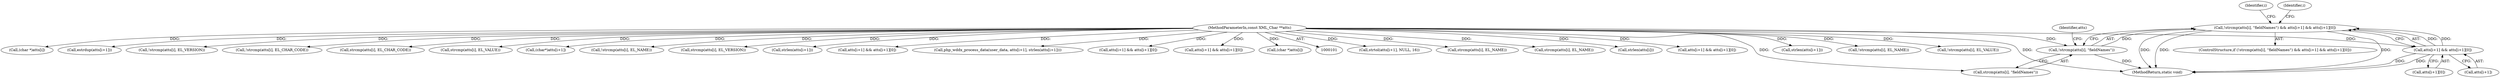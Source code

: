 digraph "0_php-src_c4cca4c20e75359c9a13a1f9a36cb7b4e9601d29?w=1@API" {
"1000618" [label="(Call,!strcmp(atts[i], \"fieldNames\") && atts[i+1] && atts[i+1][0])"];
"1000619" [label="(Call,!strcmp(atts[i], \"fieldNames\"))"];
"1000104" [label="(MethodParameterIn,const XML_Char **atts)"];
"1000625" [label="(Call,atts[i+1] && atts[i+1][0])"];
"1000284" [label="(Call,strtol(atts[i+1], NULL, 16))"];
"1000779" [label="(Call,strcmp(atts[i], EL_NAME))"];
"1000625" [label="(Call,atts[i+1] && atts[i+1][0])"];
"1000620" [label="(Call,strcmp(atts[i], \"fieldNames\"))"];
"1000545" [label="(Call,strcmp(atts[i], EL_NAME))"];
"1000654" [label="(Call,strlen(atts[i]))"];
"1000784" [label="(Call,atts[i+1] && atts[i+1][0])"];
"1000626" [label="(Call,atts[i+1])"];
"1000893" [label="(MethodReturn,static void)"];
"1000416" [label="(Call,strlen(atts[i+1]))"];
"1000627" [label="(Identifier,atts)"];
"1000778" [label="(Call,!strcmp(atts[i], EL_NAME))"];
"1000361" [label="(Call,!strcmp(atts[i], EL_VALUE))"];
"1000660" [label="(Call,(char *)atts[i])"];
"1000576" [label="(Call,estrdup(atts[i+1]))"];
"1000133" [label="(Call,!strcmp(atts[i], EL_VERSION))"];
"1000256" [label="(Call,!strcmp(atts[i], EL_CHAR_CODE))"];
"1000257" [label="(Call,strcmp(atts[i], EL_CHAR_CODE))"];
"1000362" [label="(Call,strcmp(atts[i], EL_VALUE))"];
"1000617" [label="(ControlStructure,if (!strcmp(atts[i], \"fieldNames\") && atts[i+1] && atts[i+1][0]))"];
"1000822" [label="(Call,(char*)atts[i+1])"];
"1000544" [label="(Call,!strcmp(atts[i], EL_NAME))"];
"1000615" [label="(Identifier,i)"];
"1000645" [label="(Identifier,i)"];
"1000134" [label="(Call,strcmp(atts[i], EL_VERSION))"];
"1000830" [label="(Call,strlen(atts[i+1]))"];
"1000367" [label="(Call,atts[i+1] && atts[i+1][0])"];
"1000409" [label="(Call,php_wddx_process_data(user_data, atts[i+1], strlen(atts[i+1])))"];
"1000262" [label="(Call,atts[i+1] && atts[i+1][0])"];
"1000619" [label="(Call,!strcmp(atts[i], \"fieldNames\"))"];
"1000104" [label="(MethodParameterIn,const XML_Char **atts)"];
"1000618" [label="(Call,!strcmp(atts[i], \"fieldNames\") && atts[i+1] && atts[i+1][0])"];
"1000550" [label="(Call,atts[i+1] && atts[i+1][0])"];
"1000649" [label="(Call,(char *)atts[i])"];
"1000631" [label="(Call,atts[i+1][0])"];
"1000618" -> "1000617"  [label="AST: "];
"1000618" -> "1000619"  [label="CFG: "];
"1000618" -> "1000625"  [label="CFG: "];
"1000619" -> "1000618"  [label="AST: "];
"1000625" -> "1000618"  [label="AST: "];
"1000645" -> "1000618"  [label="CFG: "];
"1000615" -> "1000618"  [label="CFG: "];
"1000618" -> "1000893"  [label="DDG: "];
"1000618" -> "1000893"  [label="DDG: "];
"1000618" -> "1000893"  [label="DDG: "];
"1000619" -> "1000618"  [label="DDG: "];
"1000625" -> "1000618"  [label="DDG: "];
"1000625" -> "1000618"  [label="DDG: "];
"1000619" -> "1000620"  [label="CFG: "];
"1000620" -> "1000619"  [label="AST: "];
"1000627" -> "1000619"  [label="CFG: "];
"1000619" -> "1000893"  [label="DDG: "];
"1000104" -> "1000619"  [label="DDG: "];
"1000104" -> "1000101"  [label="AST: "];
"1000104" -> "1000893"  [label="DDG: "];
"1000104" -> "1000133"  [label="DDG: "];
"1000104" -> "1000134"  [label="DDG: "];
"1000104" -> "1000256"  [label="DDG: "];
"1000104" -> "1000257"  [label="DDG: "];
"1000104" -> "1000262"  [label="DDG: "];
"1000104" -> "1000284"  [label="DDG: "];
"1000104" -> "1000361"  [label="DDG: "];
"1000104" -> "1000362"  [label="DDG: "];
"1000104" -> "1000367"  [label="DDG: "];
"1000104" -> "1000409"  [label="DDG: "];
"1000104" -> "1000416"  [label="DDG: "];
"1000104" -> "1000544"  [label="DDG: "];
"1000104" -> "1000545"  [label="DDG: "];
"1000104" -> "1000550"  [label="DDG: "];
"1000104" -> "1000576"  [label="DDG: "];
"1000104" -> "1000620"  [label="DDG: "];
"1000104" -> "1000625"  [label="DDG: "];
"1000104" -> "1000649"  [label="DDG: "];
"1000104" -> "1000654"  [label="DDG: "];
"1000104" -> "1000660"  [label="DDG: "];
"1000104" -> "1000778"  [label="DDG: "];
"1000104" -> "1000779"  [label="DDG: "];
"1000104" -> "1000784"  [label="DDG: "];
"1000104" -> "1000822"  [label="DDG: "];
"1000104" -> "1000830"  [label="DDG: "];
"1000625" -> "1000626"  [label="CFG: "];
"1000625" -> "1000631"  [label="CFG: "];
"1000626" -> "1000625"  [label="AST: "];
"1000631" -> "1000625"  [label="AST: "];
"1000625" -> "1000893"  [label="DDG: "];
"1000625" -> "1000893"  [label="DDG: "];
}
